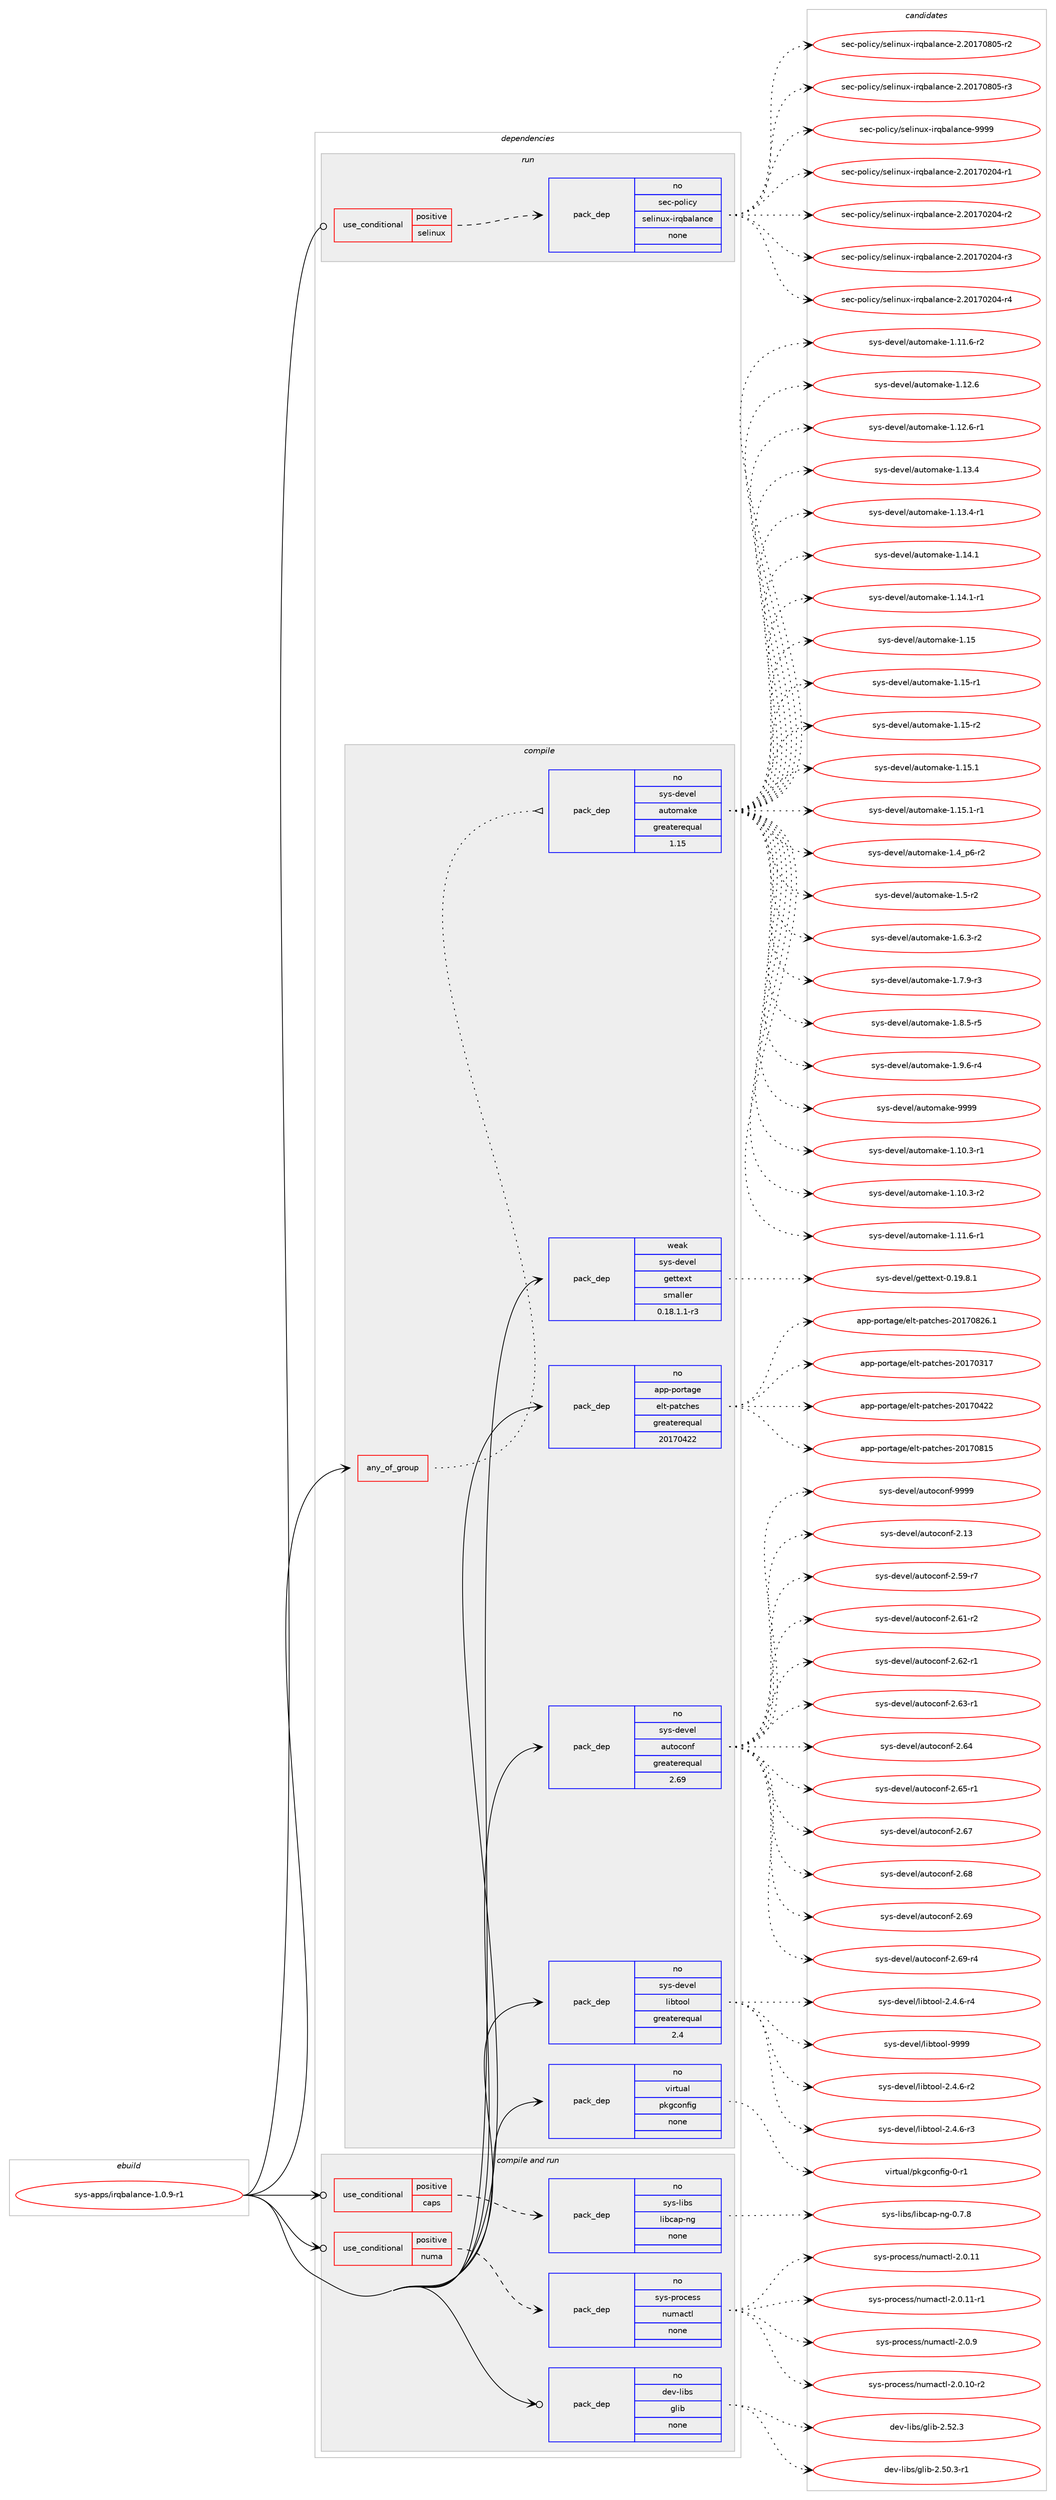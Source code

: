 digraph prolog {

# *************
# Graph options
# *************

newrank=true;
concentrate=true;
compound=true;
graph [rankdir=LR,fontname=Helvetica,fontsize=10,ranksep=1.5];#, ranksep=2.5, nodesep=0.2];
edge  [arrowhead=vee];
node  [fontname=Helvetica,fontsize=10];

# **********
# The ebuild
# **********

subgraph cluster_leftcol {
color=gray;
rank=same;
label=<<i>ebuild</i>>;
id [label="sys-apps/irqbalance-1.0.9-r1", color=red, width=4, href="../sys-apps/irqbalance-1.0.9-r1.svg"];
}

# ****************
# The dependencies
# ****************

subgraph cluster_midcol {
color=gray;
label=<<i>dependencies</i>>;
subgraph cluster_compile {
fillcolor="#eeeeee";
style=filled;
label=<<i>compile</i>>;
subgraph any7848 {
dependency470007 [label=<<TABLE BORDER="0" CELLBORDER="1" CELLSPACING="0" CELLPADDING="4"><TR><TD CELLPADDING="10">any_of_group</TD></TR></TABLE>>, shape=none, color=red];subgraph pack348736 {
dependency470008 [label=<<TABLE BORDER="0" CELLBORDER="1" CELLSPACING="0" CELLPADDING="4" WIDTH="220"><TR><TD ROWSPAN="6" CELLPADDING="30">pack_dep</TD></TR><TR><TD WIDTH="110">no</TD></TR><TR><TD>sys-devel</TD></TR><TR><TD>automake</TD></TR><TR><TD>greaterequal</TD></TR><TR><TD>1.15</TD></TR></TABLE>>, shape=none, color=blue];
}
dependency470007:e -> dependency470008:w [weight=20,style="dotted",arrowhead="oinv"];
}
id:e -> dependency470007:w [weight=20,style="solid",arrowhead="vee"];
subgraph pack348737 {
dependency470009 [label=<<TABLE BORDER="0" CELLBORDER="1" CELLSPACING="0" CELLPADDING="4" WIDTH="220"><TR><TD ROWSPAN="6" CELLPADDING="30">pack_dep</TD></TR><TR><TD WIDTH="110">no</TD></TR><TR><TD>app-portage</TD></TR><TR><TD>elt-patches</TD></TR><TR><TD>greaterequal</TD></TR><TR><TD>20170422</TD></TR></TABLE>>, shape=none, color=blue];
}
id:e -> dependency470009:w [weight=20,style="solid",arrowhead="vee"];
subgraph pack348738 {
dependency470010 [label=<<TABLE BORDER="0" CELLBORDER="1" CELLSPACING="0" CELLPADDING="4" WIDTH="220"><TR><TD ROWSPAN="6" CELLPADDING="30">pack_dep</TD></TR><TR><TD WIDTH="110">no</TD></TR><TR><TD>sys-devel</TD></TR><TR><TD>autoconf</TD></TR><TR><TD>greaterequal</TD></TR><TR><TD>2.69</TD></TR></TABLE>>, shape=none, color=blue];
}
id:e -> dependency470010:w [weight=20,style="solid",arrowhead="vee"];
subgraph pack348739 {
dependency470011 [label=<<TABLE BORDER="0" CELLBORDER="1" CELLSPACING="0" CELLPADDING="4" WIDTH="220"><TR><TD ROWSPAN="6" CELLPADDING="30">pack_dep</TD></TR><TR><TD WIDTH="110">no</TD></TR><TR><TD>sys-devel</TD></TR><TR><TD>libtool</TD></TR><TR><TD>greaterequal</TD></TR><TR><TD>2.4</TD></TR></TABLE>>, shape=none, color=blue];
}
id:e -> dependency470011:w [weight=20,style="solid",arrowhead="vee"];
subgraph pack348740 {
dependency470012 [label=<<TABLE BORDER="0" CELLBORDER="1" CELLSPACING="0" CELLPADDING="4" WIDTH="220"><TR><TD ROWSPAN="6" CELLPADDING="30">pack_dep</TD></TR><TR><TD WIDTH="110">no</TD></TR><TR><TD>virtual</TD></TR><TR><TD>pkgconfig</TD></TR><TR><TD>none</TD></TR><TR><TD></TD></TR></TABLE>>, shape=none, color=blue];
}
id:e -> dependency470012:w [weight=20,style="solid",arrowhead="vee"];
subgraph pack348741 {
dependency470013 [label=<<TABLE BORDER="0" CELLBORDER="1" CELLSPACING="0" CELLPADDING="4" WIDTH="220"><TR><TD ROWSPAN="6" CELLPADDING="30">pack_dep</TD></TR><TR><TD WIDTH="110">weak</TD></TR><TR><TD>sys-devel</TD></TR><TR><TD>gettext</TD></TR><TR><TD>smaller</TD></TR><TR><TD>0.18.1.1-r3</TD></TR></TABLE>>, shape=none, color=blue];
}
id:e -> dependency470013:w [weight=20,style="solid",arrowhead="vee"];
}
subgraph cluster_compileandrun {
fillcolor="#eeeeee";
style=filled;
label=<<i>compile and run</i>>;
subgraph cond113168 {
dependency470014 [label=<<TABLE BORDER="0" CELLBORDER="1" CELLSPACING="0" CELLPADDING="4"><TR><TD ROWSPAN="3" CELLPADDING="10">use_conditional</TD></TR><TR><TD>positive</TD></TR><TR><TD>caps</TD></TR></TABLE>>, shape=none, color=red];
subgraph pack348742 {
dependency470015 [label=<<TABLE BORDER="0" CELLBORDER="1" CELLSPACING="0" CELLPADDING="4" WIDTH="220"><TR><TD ROWSPAN="6" CELLPADDING="30">pack_dep</TD></TR><TR><TD WIDTH="110">no</TD></TR><TR><TD>sys-libs</TD></TR><TR><TD>libcap-ng</TD></TR><TR><TD>none</TD></TR><TR><TD></TD></TR></TABLE>>, shape=none, color=blue];
}
dependency470014:e -> dependency470015:w [weight=20,style="dashed",arrowhead="vee"];
}
id:e -> dependency470014:w [weight=20,style="solid",arrowhead="odotvee"];
subgraph cond113169 {
dependency470016 [label=<<TABLE BORDER="0" CELLBORDER="1" CELLSPACING="0" CELLPADDING="4"><TR><TD ROWSPAN="3" CELLPADDING="10">use_conditional</TD></TR><TR><TD>positive</TD></TR><TR><TD>numa</TD></TR></TABLE>>, shape=none, color=red];
subgraph pack348743 {
dependency470017 [label=<<TABLE BORDER="0" CELLBORDER="1" CELLSPACING="0" CELLPADDING="4" WIDTH="220"><TR><TD ROWSPAN="6" CELLPADDING="30">pack_dep</TD></TR><TR><TD WIDTH="110">no</TD></TR><TR><TD>sys-process</TD></TR><TR><TD>numactl</TD></TR><TR><TD>none</TD></TR><TR><TD></TD></TR></TABLE>>, shape=none, color=blue];
}
dependency470016:e -> dependency470017:w [weight=20,style="dashed",arrowhead="vee"];
}
id:e -> dependency470016:w [weight=20,style="solid",arrowhead="odotvee"];
subgraph pack348744 {
dependency470018 [label=<<TABLE BORDER="0" CELLBORDER="1" CELLSPACING="0" CELLPADDING="4" WIDTH="220"><TR><TD ROWSPAN="6" CELLPADDING="30">pack_dep</TD></TR><TR><TD WIDTH="110">no</TD></TR><TR><TD>dev-libs</TD></TR><TR><TD>glib</TD></TR><TR><TD>none</TD></TR><TR><TD></TD></TR></TABLE>>, shape=none, color=blue];
}
id:e -> dependency470018:w [weight=20,style="solid",arrowhead="odotvee"];
}
subgraph cluster_run {
fillcolor="#eeeeee";
style=filled;
label=<<i>run</i>>;
subgraph cond113170 {
dependency470019 [label=<<TABLE BORDER="0" CELLBORDER="1" CELLSPACING="0" CELLPADDING="4"><TR><TD ROWSPAN="3" CELLPADDING="10">use_conditional</TD></TR><TR><TD>positive</TD></TR><TR><TD>selinux</TD></TR></TABLE>>, shape=none, color=red];
subgraph pack348745 {
dependency470020 [label=<<TABLE BORDER="0" CELLBORDER="1" CELLSPACING="0" CELLPADDING="4" WIDTH="220"><TR><TD ROWSPAN="6" CELLPADDING="30">pack_dep</TD></TR><TR><TD WIDTH="110">no</TD></TR><TR><TD>sec-policy</TD></TR><TR><TD>selinux-irqbalance</TD></TR><TR><TD>none</TD></TR><TR><TD></TD></TR></TABLE>>, shape=none, color=blue];
}
dependency470019:e -> dependency470020:w [weight=20,style="dashed",arrowhead="vee"];
}
id:e -> dependency470019:w [weight=20,style="solid",arrowhead="odot"];
}
}

# **************
# The candidates
# **************

subgraph cluster_choices {
rank=same;
color=gray;
label=<<i>candidates</i>>;

subgraph choice348736 {
color=black;
nodesep=1;
choice11512111545100101118101108479711711611110997107101454946494846514511449 [label="sys-devel/automake-1.10.3-r1", color=red, width=4,href="../sys-devel/automake-1.10.3-r1.svg"];
choice11512111545100101118101108479711711611110997107101454946494846514511450 [label="sys-devel/automake-1.10.3-r2", color=red, width=4,href="../sys-devel/automake-1.10.3-r2.svg"];
choice11512111545100101118101108479711711611110997107101454946494946544511449 [label="sys-devel/automake-1.11.6-r1", color=red, width=4,href="../sys-devel/automake-1.11.6-r1.svg"];
choice11512111545100101118101108479711711611110997107101454946494946544511450 [label="sys-devel/automake-1.11.6-r2", color=red, width=4,href="../sys-devel/automake-1.11.6-r2.svg"];
choice1151211154510010111810110847971171161111099710710145494649504654 [label="sys-devel/automake-1.12.6", color=red, width=4,href="../sys-devel/automake-1.12.6.svg"];
choice11512111545100101118101108479711711611110997107101454946495046544511449 [label="sys-devel/automake-1.12.6-r1", color=red, width=4,href="../sys-devel/automake-1.12.6-r1.svg"];
choice1151211154510010111810110847971171161111099710710145494649514652 [label="sys-devel/automake-1.13.4", color=red, width=4,href="../sys-devel/automake-1.13.4.svg"];
choice11512111545100101118101108479711711611110997107101454946495146524511449 [label="sys-devel/automake-1.13.4-r1", color=red, width=4,href="../sys-devel/automake-1.13.4-r1.svg"];
choice1151211154510010111810110847971171161111099710710145494649524649 [label="sys-devel/automake-1.14.1", color=red, width=4,href="../sys-devel/automake-1.14.1.svg"];
choice11512111545100101118101108479711711611110997107101454946495246494511449 [label="sys-devel/automake-1.14.1-r1", color=red, width=4,href="../sys-devel/automake-1.14.1-r1.svg"];
choice115121115451001011181011084797117116111109971071014549464953 [label="sys-devel/automake-1.15", color=red, width=4,href="../sys-devel/automake-1.15.svg"];
choice1151211154510010111810110847971171161111099710710145494649534511449 [label="sys-devel/automake-1.15-r1", color=red, width=4,href="../sys-devel/automake-1.15-r1.svg"];
choice1151211154510010111810110847971171161111099710710145494649534511450 [label="sys-devel/automake-1.15-r2", color=red, width=4,href="../sys-devel/automake-1.15-r2.svg"];
choice1151211154510010111810110847971171161111099710710145494649534649 [label="sys-devel/automake-1.15.1", color=red, width=4,href="../sys-devel/automake-1.15.1.svg"];
choice11512111545100101118101108479711711611110997107101454946495346494511449 [label="sys-devel/automake-1.15.1-r1", color=red, width=4,href="../sys-devel/automake-1.15.1-r1.svg"];
choice115121115451001011181011084797117116111109971071014549465295112544511450 [label="sys-devel/automake-1.4_p6-r2", color=red, width=4,href="../sys-devel/automake-1.4_p6-r2.svg"];
choice11512111545100101118101108479711711611110997107101454946534511450 [label="sys-devel/automake-1.5-r2", color=red, width=4,href="../sys-devel/automake-1.5-r2.svg"];
choice115121115451001011181011084797117116111109971071014549465446514511450 [label="sys-devel/automake-1.6.3-r2", color=red, width=4,href="../sys-devel/automake-1.6.3-r2.svg"];
choice115121115451001011181011084797117116111109971071014549465546574511451 [label="sys-devel/automake-1.7.9-r3", color=red, width=4,href="../sys-devel/automake-1.7.9-r3.svg"];
choice115121115451001011181011084797117116111109971071014549465646534511453 [label="sys-devel/automake-1.8.5-r5", color=red, width=4,href="../sys-devel/automake-1.8.5-r5.svg"];
choice115121115451001011181011084797117116111109971071014549465746544511452 [label="sys-devel/automake-1.9.6-r4", color=red, width=4,href="../sys-devel/automake-1.9.6-r4.svg"];
choice115121115451001011181011084797117116111109971071014557575757 [label="sys-devel/automake-9999", color=red, width=4,href="../sys-devel/automake-9999.svg"];
dependency470008:e -> choice11512111545100101118101108479711711611110997107101454946494846514511449:w [style=dotted,weight="100"];
dependency470008:e -> choice11512111545100101118101108479711711611110997107101454946494846514511450:w [style=dotted,weight="100"];
dependency470008:e -> choice11512111545100101118101108479711711611110997107101454946494946544511449:w [style=dotted,weight="100"];
dependency470008:e -> choice11512111545100101118101108479711711611110997107101454946494946544511450:w [style=dotted,weight="100"];
dependency470008:e -> choice1151211154510010111810110847971171161111099710710145494649504654:w [style=dotted,weight="100"];
dependency470008:e -> choice11512111545100101118101108479711711611110997107101454946495046544511449:w [style=dotted,weight="100"];
dependency470008:e -> choice1151211154510010111810110847971171161111099710710145494649514652:w [style=dotted,weight="100"];
dependency470008:e -> choice11512111545100101118101108479711711611110997107101454946495146524511449:w [style=dotted,weight="100"];
dependency470008:e -> choice1151211154510010111810110847971171161111099710710145494649524649:w [style=dotted,weight="100"];
dependency470008:e -> choice11512111545100101118101108479711711611110997107101454946495246494511449:w [style=dotted,weight="100"];
dependency470008:e -> choice115121115451001011181011084797117116111109971071014549464953:w [style=dotted,weight="100"];
dependency470008:e -> choice1151211154510010111810110847971171161111099710710145494649534511449:w [style=dotted,weight="100"];
dependency470008:e -> choice1151211154510010111810110847971171161111099710710145494649534511450:w [style=dotted,weight="100"];
dependency470008:e -> choice1151211154510010111810110847971171161111099710710145494649534649:w [style=dotted,weight="100"];
dependency470008:e -> choice11512111545100101118101108479711711611110997107101454946495346494511449:w [style=dotted,weight="100"];
dependency470008:e -> choice115121115451001011181011084797117116111109971071014549465295112544511450:w [style=dotted,weight="100"];
dependency470008:e -> choice11512111545100101118101108479711711611110997107101454946534511450:w [style=dotted,weight="100"];
dependency470008:e -> choice115121115451001011181011084797117116111109971071014549465446514511450:w [style=dotted,weight="100"];
dependency470008:e -> choice115121115451001011181011084797117116111109971071014549465546574511451:w [style=dotted,weight="100"];
dependency470008:e -> choice115121115451001011181011084797117116111109971071014549465646534511453:w [style=dotted,weight="100"];
dependency470008:e -> choice115121115451001011181011084797117116111109971071014549465746544511452:w [style=dotted,weight="100"];
dependency470008:e -> choice115121115451001011181011084797117116111109971071014557575757:w [style=dotted,weight="100"];
}
subgraph choice348737 {
color=black;
nodesep=1;
choice97112112451121111141169710310147101108116451129711699104101115455048495548514955 [label="app-portage/elt-patches-20170317", color=red, width=4,href="../app-portage/elt-patches-20170317.svg"];
choice97112112451121111141169710310147101108116451129711699104101115455048495548525050 [label="app-portage/elt-patches-20170422", color=red, width=4,href="../app-portage/elt-patches-20170422.svg"];
choice97112112451121111141169710310147101108116451129711699104101115455048495548564953 [label="app-portage/elt-patches-20170815", color=red, width=4,href="../app-portage/elt-patches-20170815.svg"];
choice971121124511211111411697103101471011081164511297116991041011154550484955485650544649 [label="app-portage/elt-patches-20170826.1", color=red, width=4,href="../app-portage/elt-patches-20170826.1.svg"];
dependency470009:e -> choice97112112451121111141169710310147101108116451129711699104101115455048495548514955:w [style=dotted,weight="100"];
dependency470009:e -> choice97112112451121111141169710310147101108116451129711699104101115455048495548525050:w [style=dotted,weight="100"];
dependency470009:e -> choice97112112451121111141169710310147101108116451129711699104101115455048495548564953:w [style=dotted,weight="100"];
dependency470009:e -> choice971121124511211111411697103101471011081164511297116991041011154550484955485650544649:w [style=dotted,weight="100"];
}
subgraph choice348738 {
color=black;
nodesep=1;
choice115121115451001011181011084797117116111991111101024550464951 [label="sys-devel/autoconf-2.13", color=red, width=4,href="../sys-devel/autoconf-2.13.svg"];
choice1151211154510010111810110847971171161119911111010245504653574511455 [label="sys-devel/autoconf-2.59-r7", color=red, width=4,href="../sys-devel/autoconf-2.59-r7.svg"];
choice1151211154510010111810110847971171161119911111010245504654494511450 [label="sys-devel/autoconf-2.61-r2", color=red, width=4,href="../sys-devel/autoconf-2.61-r2.svg"];
choice1151211154510010111810110847971171161119911111010245504654504511449 [label="sys-devel/autoconf-2.62-r1", color=red, width=4,href="../sys-devel/autoconf-2.62-r1.svg"];
choice1151211154510010111810110847971171161119911111010245504654514511449 [label="sys-devel/autoconf-2.63-r1", color=red, width=4,href="../sys-devel/autoconf-2.63-r1.svg"];
choice115121115451001011181011084797117116111991111101024550465452 [label="sys-devel/autoconf-2.64", color=red, width=4,href="../sys-devel/autoconf-2.64.svg"];
choice1151211154510010111810110847971171161119911111010245504654534511449 [label="sys-devel/autoconf-2.65-r1", color=red, width=4,href="../sys-devel/autoconf-2.65-r1.svg"];
choice115121115451001011181011084797117116111991111101024550465455 [label="sys-devel/autoconf-2.67", color=red, width=4,href="../sys-devel/autoconf-2.67.svg"];
choice115121115451001011181011084797117116111991111101024550465456 [label="sys-devel/autoconf-2.68", color=red, width=4,href="../sys-devel/autoconf-2.68.svg"];
choice115121115451001011181011084797117116111991111101024550465457 [label="sys-devel/autoconf-2.69", color=red, width=4,href="../sys-devel/autoconf-2.69.svg"];
choice1151211154510010111810110847971171161119911111010245504654574511452 [label="sys-devel/autoconf-2.69-r4", color=red, width=4,href="../sys-devel/autoconf-2.69-r4.svg"];
choice115121115451001011181011084797117116111991111101024557575757 [label="sys-devel/autoconf-9999", color=red, width=4,href="../sys-devel/autoconf-9999.svg"];
dependency470010:e -> choice115121115451001011181011084797117116111991111101024550464951:w [style=dotted,weight="100"];
dependency470010:e -> choice1151211154510010111810110847971171161119911111010245504653574511455:w [style=dotted,weight="100"];
dependency470010:e -> choice1151211154510010111810110847971171161119911111010245504654494511450:w [style=dotted,weight="100"];
dependency470010:e -> choice1151211154510010111810110847971171161119911111010245504654504511449:w [style=dotted,weight="100"];
dependency470010:e -> choice1151211154510010111810110847971171161119911111010245504654514511449:w [style=dotted,weight="100"];
dependency470010:e -> choice115121115451001011181011084797117116111991111101024550465452:w [style=dotted,weight="100"];
dependency470010:e -> choice1151211154510010111810110847971171161119911111010245504654534511449:w [style=dotted,weight="100"];
dependency470010:e -> choice115121115451001011181011084797117116111991111101024550465455:w [style=dotted,weight="100"];
dependency470010:e -> choice115121115451001011181011084797117116111991111101024550465456:w [style=dotted,weight="100"];
dependency470010:e -> choice115121115451001011181011084797117116111991111101024550465457:w [style=dotted,weight="100"];
dependency470010:e -> choice1151211154510010111810110847971171161119911111010245504654574511452:w [style=dotted,weight="100"];
dependency470010:e -> choice115121115451001011181011084797117116111991111101024557575757:w [style=dotted,weight="100"];
}
subgraph choice348739 {
color=black;
nodesep=1;
choice1151211154510010111810110847108105981161111111084550465246544511450 [label="sys-devel/libtool-2.4.6-r2", color=red, width=4,href="../sys-devel/libtool-2.4.6-r2.svg"];
choice1151211154510010111810110847108105981161111111084550465246544511451 [label="sys-devel/libtool-2.4.6-r3", color=red, width=4,href="../sys-devel/libtool-2.4.6-r3.svg"];
choice1151211154510010111810110847108105981161111111084550465246544511452 [label="sys-devel/libtool-2.4.6-r4", color=red, width=4,href="../sys-devel/libtool-2.4.6-r4.svg"];
choice1151211154510010111810110847108105981161111111084557575757 [label="sys-devel/libtool-9999", color=red, width=4,href="../sys-devel/libtool-9999.svg"];
dependency470011:e -> choice1151211154510010111810110847108105981161111111084550465246544511450:w [style=dotted,weight="100"];
dependency470011:e -> choice1151211154510010111810110847108105981161111111084550465246544511451:w [style=dotted,weight="100"];
dependency470011:e -> choice1151211154510010111810110847108105981161111111084550465246544511452:w [style=dotted,weight="100"];
dependency470011:e -> choice1151211154510010111810110847108105981161111111084557575757:w [style=dotted,weight="100"];
}
subgraph choice348740 {
color=black;
nodesep=1;
choice11810511411611797108471121071039911111010210510345484511449 [label="virtual/pkgconfig-0-r1", color=red, width=4,href="../virtual/pkgconfig-0-r1.svg"];
dependency470012:e -> choice11810511411611797108471121071039911111010210510345484511449:w [style=dotted,weight="100"];
}
subgraph choice348741 {
color=black;
nodesep=1;
choice1151211154510010111810110847103101116116101120116454846495746564649 [label="sys-devel/gettext-0.19.8.1", color=red, width=4,href="../sys-devel/gettext-0.19.8.1.svg"];
dependency470013:e -> choice1151211154510010111810110847103101116116101120116454846495746564649:w [style=dotted,weight="100"];
}
subgraph choice348742 {
color=black;
nodesep=1;
choice11512111545108105981154710810598999711245110103454846554656 [label="sys-libs/libcap-ng-0.7.8", color=red, width=4,href="../sys-libs/libcap-ng-0.7.8.svg"];
dependency470015:e -> choice11512111545108105981154710810598999711245110103454846554656:w [style=dotted,weight="100"];
}
subgraph choice348743 {
color=black;
nodesep=1;
choice1151211154511211411199101115115471101171099799116108455046484649484511450 [label="sys-process/numactl-2.0.10-r2", color=red, width=4,href="../sys-process/numactl-2.0.10-r2.svg"];
choice115121115451121141119910111511547110117109979911610845504648464949 [label="sys-process/numactl-2.0.11", color=red, width=4,href="../sys-process/numactl-2.0.11.svg"];
choice1151211154511211411199101115115471101171099799116108455046484649494511449 [label="sys-process/numactl-2.0.11-r1", color=red, width=4,href="../sys-process/numactl-2.0.11-r1.svg"];
choice1151211154511211411199101115115471101171099799116108455046484657 [label="sys-process/numactl-2.0.9", color=red, width=4,href="../sys-process/numactl-2.0.9.svg"];
dependency470017:e -> choice1151211154511211411199101115115471101171099799116108455046484649484511450:w [style=dotted,weight="100"];
dependency470017:e -> choice115121115451121141119910111511547110117109979911610845504648464949:w [style=dotted,weight="100"];
dependency470017:e -> choice1151211154511211411199101115115471101171099799116108455046484649494511449:w [style=dotted,weight="100"];
dependency470017:e -> choice1151211154511211411199101115115471101171099799116108455046484657:w [style=dotted,weight="100"];
}
subgraph choice348744 {
color=black;
nodesep=1;
choice10010111845108105981154710310810598455046534846514511449 [label="dev-libs/glib-2.50.3-r1", color=red, width=4,href="../dev-libs/glib-2.50.3-r1.svg"];
choice1001011184510810598115471031081059845504653504651 [label="dev-libs/glib-2.52.3", color=red, width=4,href="../dev-libs/glib-2.52.3.svg"];
dependency470018:e -> choice10010111845108105981154710310810598455046534846514511449:w [style=dotted,weight="100"];
dependency470018:e -> choice1001011184510810598115471031081059845504653504651:w [style=dotted,weight="100"];
}
subgraph choice348745 {
color=black;
nodesep=1;
choice11510199451121111081059912147115101108105110117120451051141139897108971109910145504650484955485048524511449 [label="sec-policy/selinux-irqbalance-2.20170204-r1", color=red, width=4,href="../sec-policy/selinux-irqbalance-2.20170204-r1.svg"];
choice11510199451121111081059912147115101108105110117120451051141139897108971109910145504650484955485048524511450 [label="sec-policy/selinux-irqbalance-2.20170204-r2", color=red, width=4,href="../sec-policy/selinux-irqbalance-2.20170204-r2.svg"];
choice11510199451121111081059912147115101108105110117120451051141139897108971109910145504650484955485048524511451 [label="sec-policy/selinux-irqbalance-2.20170204-r3", color=red, width=4,href="../sec-policy/selinux-irqbalance-2.20170204-r3.svg"];
choice11510199451121111081059912147115101108105110117120451051141139897108971109910145504650484955485048524511452 [label="sec-policy/selinux-irqbalance-2.20170204-r4", color=red, width=4,href="../sec-policy/selinux-irqbalance-2.20170204-r4.svg"];
choice11510199451121111081059912147115101108105110117120451051141139897108971109910145504650484955485648534511450 [label="sec-policy/selinux-irqbalance-2.20170805-r2", color=red, width=4,href="../sec-policy/selinux-irqbalance-2.20170805-r2.svg"];
choice11510199451121111081059912147115101108105110117120451051141139897108971109910145504650484955485648534511451 [label="sec-policy/selinux-irqbalance-2.20170805-r3", color=red, width=4,href="../sec-policy/selinux-irqbalance-2.20170805-r3.svg"];
choice1151019945112111108105991214711510110810511011712045105114113989710897110991014557575757 [label="sec-policy/selinux-irqbalance-9999", color=red, width=4,href="../sec-policy/selinux-irqbalance-9999.svg"];
dependency470020:e -> choice11510199451121111081059912147115101108105110117120451051141139897108971109910145504650484955485048524511449:w [style=dotted,weight="100"];
dependency470020:e -> choice11510199451121111081059912147115101108105110117120451051141139897108971109910145504650484955485048524511450:w [style=dotted,weight="100"];
dependency470020:e -> choice11510199451121111081059912147115101108105110117120451051141139897108971109910145504650484955485048524511451:w [style=dotted,weight="100"];
dependency470020:e -> choice11510199451121111081059912147115101108105110117120451051141139897108971109910145504650484955485048524511452:w [style=dotted,weight="100"];
dependency470020:e -> choice11510199451121111081059912147115101108105110117120451051141139897108971109910145504650484955485648534511450:w [style=dotted,weight="100"];
dependency470020:e -> choice11510199451121111081059912147115101108105110117120451051141139897108971109910145504650484955485648534511451:w [style=dotted,weight="100"];
dependency470020:e -> choice1151019945112111108105991214711510110810511011712045105114113989710897110991014557575757:w [style=dotted,weight="100"];
}
}

}
